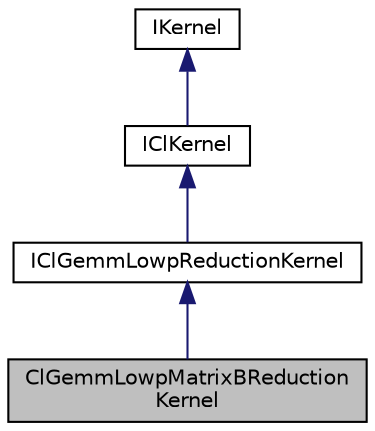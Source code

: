 digraph "ClGemmLowpMatrixBReductionKernel"
{
 // LATEX_PDF_SIZE
  edge [fontname="Helvetica",fontsize="10",labelfontname="Helvetica",labelfontsize="10"];
  node [fontname="Helvetica",fontsize="10",shape=record];
  Node1 [label="ClGemmLowpMatrixBReduction\lKernel",height=0.2,width=0.4,color="black", fillcolor="grey75", style="filled", fontcolor="black",tooltip="OpenCL kernel used to compute the row-vectors of sums of all the entries in each column of Matrix B."];
  Node2 -> Node1 [dir="back",color="midnightblue",fontsize="10",style="solid",fontname="Helvetica"];
  Node2 [label="IClGemmLowpReductionKernel",height=0.2,width=0.4,color="black", fillcolor="white", style="filled",URL="$classarm__compute_1_1opencl_1_1kernels_1_1_i_cl_gemm_lowp_reduction_kernel.xhtml",tooltip="Common interface for all OpenCL reduction kernels."];
  Node3 -> Node2 [dir="back",color="midnightblue",fontsize="10",style="solid",fontname="Helvetica"];
  Node3 [label="IClKernel",height=0.2,width=0.4,color="black", fillcolor="white", style="filled",URL="$classarm__compute_1_1_i_c_l_kernel.xhtml",tooltip="Common interface for all the OpenCL kernels."];
  Node4 -> Node3 [dir="back",color="midnightblue",fontsize="10",style="solid",fontname="Helvetica"];
  Node4 [label="IKernel",height=0.2,width=0.4,color="black", fillcolor="white", style="filled",URL="$classarm__compute_1_1_i_kernel.xhtml",tooltip="Common information for all the kernels."];
}
